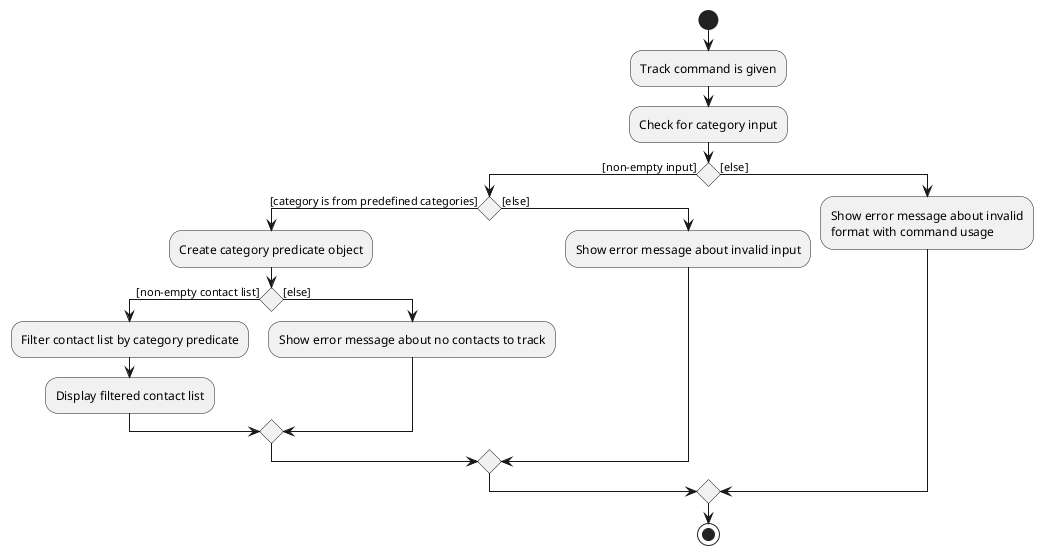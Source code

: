 Track Activity Diagram
 @startuml
 start
 :Track command is given;
 :Check for category input;
 if() then ([non-empty input])
     if () then ([category is from predefined categories])
     :Create category predicate object;
         if () then ([non-empty contact list])
           :Filter contact list by category predicate;
           :Display filtered contact list;
         else ([else])
           :Show error message about no contacts to track;
     endif
     else ([else])
       :Show error message about invalid input;
     endif
  else ([else])
  :Show error message about invalid
  format with command usage;
       endif
 stop
 @enduml

